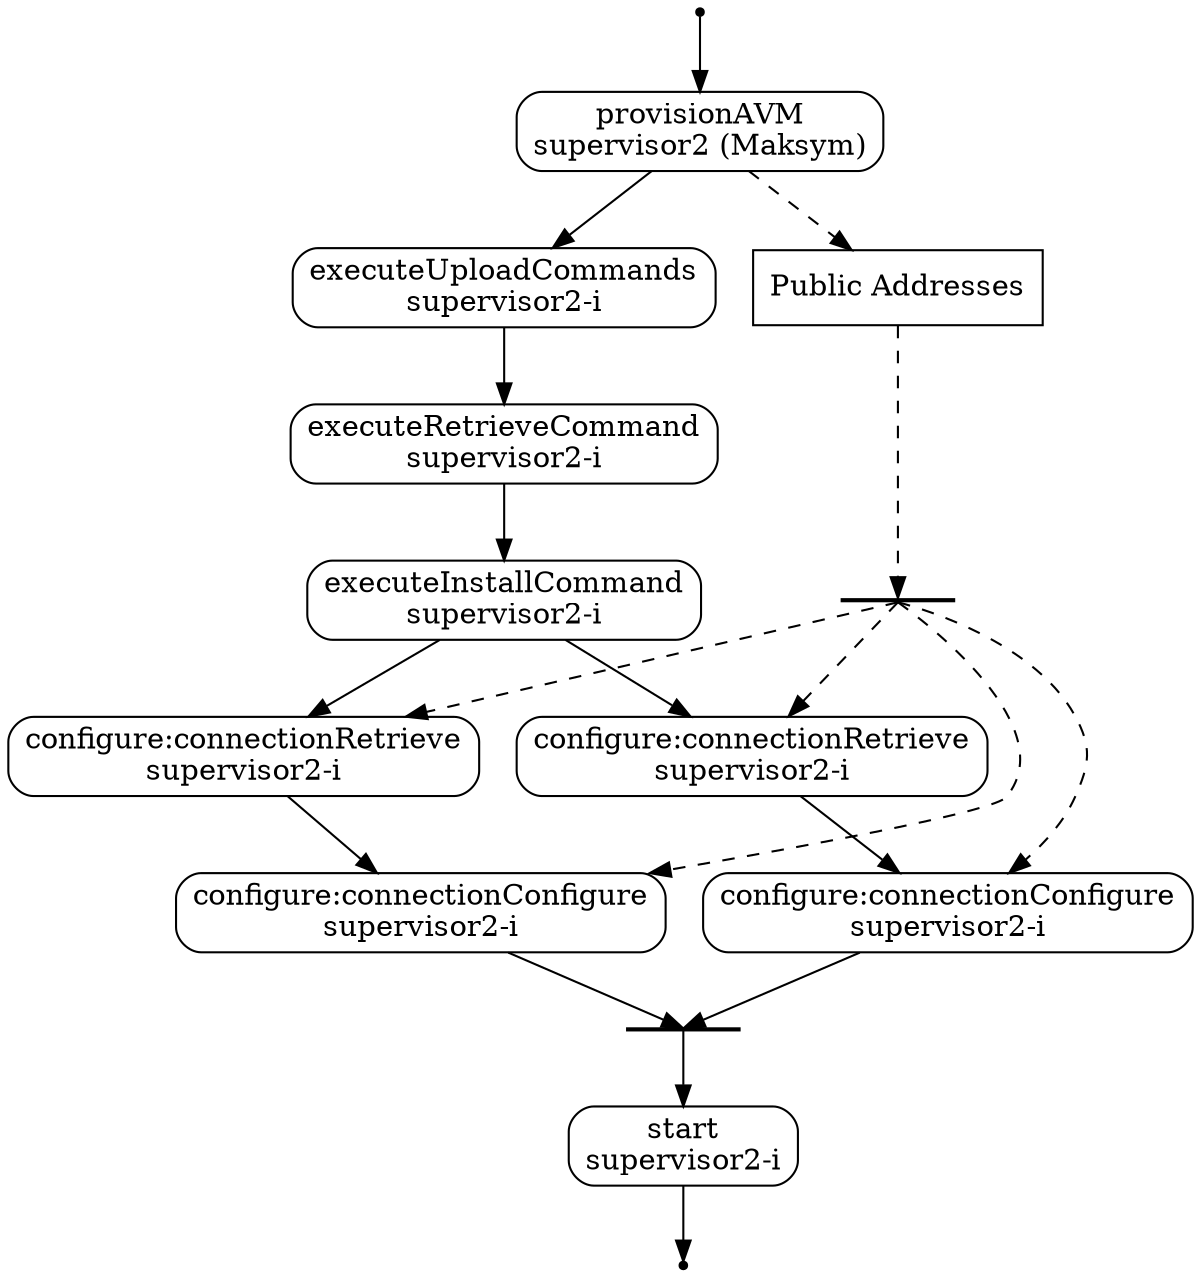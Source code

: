 digraph ConcurrentDeployment {
	node_0 [shape=point];
	node_1 [shape=Mrecord label="provisionAVM\nsupervisor2 (Maksym)"];
	node_2 [shape=box, label="Public Addresses"];
	node_3 [shape=Mrecord label="executeUploadCommands\nsupervisor2-i"];
	node_4 [shape=Mrecord label="executeRetrieveCommand\nsupervisor2-i"];
	node_5 [shape=Mrecord label="executeInstallCommand\nsupervisor2-i"];
	node_6 [shape=Mrecord label="configure:connectionRetrieve\nsupervisor2-i"];
	node_7 [shape=Mrecord label="configure:connectionConfigure\nsupervisor2-i"];
	node_8 [shape=Mrecord label="configure:connectionRetrieve\nsupervisor2-i"];
	node_9 [shape=Mrecord label="configure:connectionConfigure\nsupervisor2-i"];
	node_10 [shape=box label="" style=filled color=black height=0];
	node_11 [shape=box label="" style=filled color=black height=0];
	node_12 [shape=Mrecord label="start\nsupervisor2-i"];
	node_13 [shape=point];
	node_0 -> node_1;
	node_1 -> node_2 [style=dashed];
	node_1 -> node_3;
	node_3 -> node_4;
	node_4 -> node_5;
	node_5 -> node_6;
	node_10 -> node_6 [style=dashed];
	node_6 -> node_7;
	node_10 -> node_7 [style=dashed];
	node_5 -> node_8;
	node_10 -> node_8 [style=dashed];
	node_8 -> node_9;
	node_10 -> node_9 [style=dashed];
	node_2 -> node_10 [style=dashed];
	node_9 -> node_11;
	node_7 -> node_11;
	node_11 -> node_12;
	node_12 -> node_13;
}